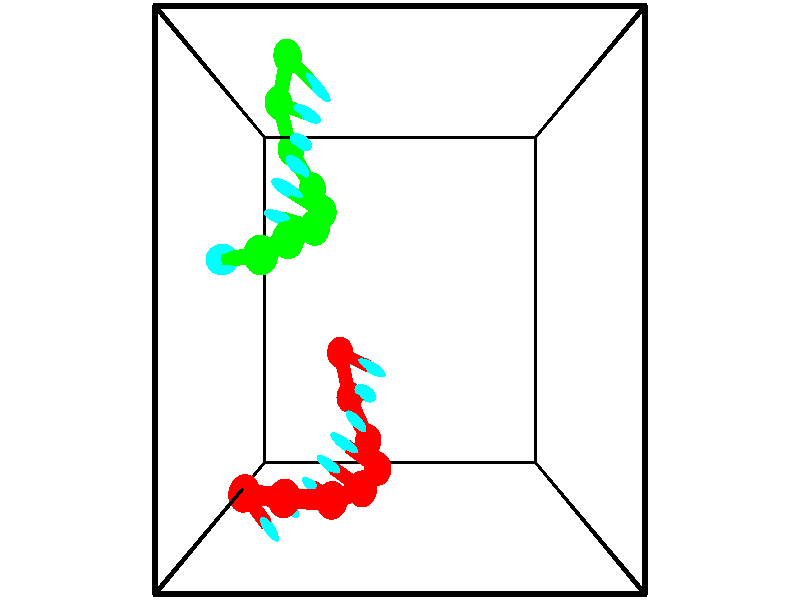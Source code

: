 // switches for output
#declare DRAW_BASES = 1; // possible values are 0, 1; only relevant for DNA ribbons
#declare DRAW_BASES_TYPE = 3; // possible values are 1, 2, 3; only relevant for DNA ribbons
#declare DRAW_FOG = 0; // set to 1 to enable fog

#include "colors.inc"

#include "transforms.inc"
background { rgb <1, 1, 1>}

#default {
   normal{
       ripples 0.25
       frequency 0.20
       turbulence 0.2
       lambda 5
   }
	finish {
		phong 0.1
		phong_size 40.
	}
}

// original window dimensions: 1024x640


// camera settings

camera {
	sky <-0, 1, 0>
	up <-0, 1, 0>
	right 1.6 * <1, 0, 0>
	location <2.5, 2.5, 11.1562>
	look_at <2.5, 2.5, 2.5>
	direction <0, 0, -8.6562>
	angle 67.0682
}


# declare cpy_camera_pos = <2.5, 2.5, 11.1562>;
# if (DRAW_FOG = 1)
fog {
	fog_type 2
	up vnormalize(cpy_camera_pos)
	color rgbt<1,1,1,0.3>
	distance 1e-5
	fog_alt 3e-3
	fog_offset 4
}
# end


// LIGHTS

# declare lum = 6;
global_settings {
	ambient_light rgb lum * <0.05, 0.05, 0.05>
	max_trace_level 15
}# declare cpy_direct_light_amount = 0.25;
light_source
{	1000 * <-1, -1, 1>,
	rgb lum * cpy_direct_light_amount
	parallel
}

light_source
{	1000 * <1, 1, -1>,
	rgb lum * cpy_direct_light_amount
	parallel
}

// strand 0

// nucleotide -1

// particle -1
sphere {
	<1.354119, 1.661808, -0.407142> 0.250000
	pigment { color rgbt <1,0,0,0> }
	no_shadow
}
cylinder {
	<1.703716, 1.535500, -0.259399>,  <1.913475, 1.459715, -0.170754>, 0.100000
	pigment { color rgbt <1,0,0,0> }
	no_shadow
}
cylinder {
	<1.703716, 1.535500, -0.259399>,  <1.354119, 1.661808, -0.407142>, 0.100000
	pigment { color rgbt <1,0,0,0> }
	no_shadow
}

// particle -1
sphere {
	<1.703716, 1.535500, -0.259399> 0.100000
	pigment { color rgbt <1,0,0,0> }
	no_shadow
}
sphere {
	0, 1
	scale<0.080000,0.200000,0.300000>
	matrix <-0.446972, -0.820621, 0.356086,
		0.190659, -0.476309, -0.858358,
		0.873994, -0.315771, 0.369356,
		1.965914, 1.440768, -0.148593>
	pigment { color rgbt <0,1,1,0> }
	no_shadow
}
cylinder {
	<1.523137, 0.932987, -0.515028>,  <1.354119, 1.661808, -0.407142>, 0.130000
	pigment { color rgbt <1,0,0,0> }
	no_shadow
}

// nucleotide -1

// particle -1
sphere {
	<1.523137, 0.932987, -0.515028> 0.250000
	pigment { color rgbt <1,0,0,0> }
	no_shadow
}
cylinder {
	<1.717308, 1.012955, -0.174583>,  <1.833811, 1.060935, 0.029684>, 0.100000
	pigment { color rgbt <1,0,0,0> }
	no_shadow
}
cylinder {
	<1.717308, 1.012955, -0.174583>,  <1.523137, 0.932987, -0.515028>, 0.100000
	pigment { color rgbt <1,0,0,0> }
	no_shadow
}

// particle -1
sphere {
	<1.717308, 1.012955, -0.174583> 0.100000
	pigment { color rgbt <1,0,0,0> }
	no_shadow
}
sphere {
	0, 1
	scale<0.080000,0.200000,0.300000>
	matrix <-0.504377, -0.731130, 0.459404,
		0.714118, -0.652289, -0.254076,
		0.485427, 0.199919, 0.851112,
		1.862936, 1.072930, 0.080750>
	pigment { color rgbt <0,1,1,0> }
	no_shadow
}
cylinder {
	<1.896882, 0.269904, -0.359647>,  <1.523137, 0.932987, -0.515028>, 0.130000
	pigment { color rgbt <1,0,0,0> }
	no_shadow
}

// nucleotide -1

// particle -1
sphere {
	<1.896882, 0.269904, -0.359647> 0.250000
	pigment { color rgbt <1,0,0,0> }
	no_shadow
}
cylinder {
	<1.786663, 0.492638, -0.046211>,  <1.720532, 0.626278, 0.141850>, 0.100000
	pigment { color rgbt <1,0,0,0> }
	no_shadow
}
cylinder {
	<1.786663, 0.492638, -0.046211>,  <1.896882, 0.269904, -0.359647>, 0.100000
	pigment { color rgbt <1,0,0,0> }
	no_shadow
}

// particle -1
sphere {
	<1.786663, 0.492638, -0.046211> 0.100000
	pigment { color rgbt <1,0,0,0> }
	no_shadow
}
sphere {
	0, 1
	scale<0.080000,0.200000,0.300000>
	matrix <-0.545013, -0.761965, 0.349815,
		0.791856, -0.330675, 0.513438,
		-0.275546, 0.556833, 0.783589,
		1.703999, 0.659688, 0.188865>
	pigment { color rgbt <0,1,1,0> }
	no_shadow
}
cylinder {
	<2.095357, -0.028471, 0.301716>,  <1.896882, 0.269904, -0.359647>, 0.130000
	pigment { color rgbt <1,0,0,0> }
	no_shadow
}

// nucleotide -1

// particle -1
sphere {
	<2.095357, -0.028471, 0.301716> 0.250000
	pigment { color rgbt <1,0,0,0> }
	no_shadow
}
cylinder {
	<1.762100, 0.189713, 0.338264>,  <1.562146, 0.320623, 0.360194>, 0.100000
	pigment { color rgbt <1,0,0,0> }
	no_shadow
}
cylinder {
	<1.762100, 0.189713, 0.338264>,  <2.095357, -0.028471, 0.301716>, 0.100000
	pigment { color rgbt <1,0,0,0> }
	no_shadow
}

// particle -1
sphere {
	<1.762100, 0.189713, 0.338264> 0.100000
	pigment { color rgbt <1,0,0,0> }
	no_shadow
}
sphere {
	0, 1
	scale<0.080000,0.200000,0.300000>
	matrix <-0.463562, -0.778831, 0.422530,
		0.301637, 0.309671, 0.901731,
		-0.833142, 0.545460, 0.091372,
		1.512158, 0.353350, 0.365676>
	pigment { color rgbt <0,1,1,0> }
	no_shadow
}
cylinder {
	<1.867702, -0.133190, 1.055633>,  <2.095357, -0.028471, 0.301715>, 0.130000
	pigment { color rgbt <1,0,0,0> }
	no_shadow
}

// nucleotide -1

// particle -1
sphere {
	<1.867702, -0.133190, 1.055633> 0.250000
	pigment { color rgbt <1,0,0,0> }
	no_shadow
}
cylinder {
	<1.543564, 0.002113, 0.864250>,  <1.349081, 0.083295, 0.749420>, 0.100000
	pigment { color rgbt <1,0,0,0> }
	no_shadow
}
cylinder {
	<1.543564, 0.002113, 0.864250>,  <1.867702, -0.133190, 1.055633>, 0.100000
	pigment { color rgbt <1,0,0,0> }
	no_shadow
}

// particle -1
sphere {
	<1.543564, 0.002113, 0.864250> 0.100000
	pigment { color rgbt <1,0,0,0> }
	no_shadow
}
sphere {
	0, 1
	scale<0.080000,0.200000,0.300000>
	matrix <-0.526254, -0.779217, 0.340408,
		-0.257676, 0.527638, 0.809445,
		-0.810346, 0.338258, -0.478457,
		1.300460, 0.103591, 0.720713>
	pigment { color rgbt <0,1,1,0> }
	no_shadow
}
cylinder {
	<1.407049, -0.181936, 1.456896>,  <1.867702, -0.133190, 1.055633>, 0.130000
	pigment { color rgbt <1,0,0,0> }
	no_shadow
}

// nucleotide -1

// particle -1
sphere {
	<1.407049, -0.181936, 1.456896> 0.250000
	pigment { color rgbt <1,0,0,0> }
	no_shadow
}
cylinder {
	<1.186676, -0.169342, 1.123314>,  <1.054452, -0.161785, 0.923165>, 0.100000
	pigment { color rgbt <1,0,0,0> }
	no_shadow
}
cylinder {
	<1.186676, -0.169342, 1.123314>,  <1.407049, -0.181936, 1.456896>, 0.100000
	pigment { color rgbt <1,0,0,0> }
	no_shadow
}

// particle -1
sphere {
	<1.186676, -0.169342, 1.123314> 0.100000
	pigment { color rgbt <1,0,0,0> }
	no_shadow
}
sphere {
	0, 1
	scale<0.080000,0.200000,0.300000>
	matrix <-0.574772, -0.738825, 0.351816,
		-0.605070, 0.673161, 0.425141,
		-0.550934, 0.031486, -0.833955,
		1.021396, -0.159896, 0.873127>
	pigment { color rgbt <0,1,1,0> }
	no_shadow
}
cylinder {
	<0.686690, -0.090177, 1.700318>,  <1.407049, -0.181936, 1.456896>, 0.130000
	pigment { color rgbt <1,0,0,0> }
	no_shadow
}

// nucleotide -1

// particle -1
sphere {
	<0.686690, -0.090177, 1.700318> 0.250000
	pigment { color rgbt <1,0,0,0> }
	no_shadow
}
cylinder {
	<0.669067, -0.256790, 1.337097>,  <0.658494, -0.356758, 1.119164>, 0.100000
	pigment { color rgbt <1,0,0,0> }
	no_shadow
}
cylinder {
	<0.669067, -0.256790, 1.337097>,  <0.686690, -0.090177, 1.700318>, 0.100000
	pigment { color rgbt <1,0,0,0> }
	no_shadow
}

// particle -1
sphere {
	<0.669067, -0.256790, 1.337097> 0.100000
	pigment { color rgbt <1,0,0,0> }
	no_shadow
}
sphere {
	0, 1
	scale<0.080000,0.200000,0.300000>
	matrix <-0.645594, -0.681784, 0.344063,
		-0.762409, 0.601391, -0.238874,
		-0.044056, -0.416532, -0.908053,
		0.655851, -0.381750, 1.064681>
	pigment { color rgbt <0,1,1,0> }
	no_shadow
}
cylinder {
	<-0.020499, -0.106410, 1.390257>,  <0.686690, -0.090177, 1.700318>, 0.130000
	pigment { color rgbt <1,0,0,0> }
	no_shadow
}

// nucleotide -1

// particle -1
sphere {
	<-0.020499, -0.106410, 1.390257> 0.250000
	pigment { color rgbt <1,0,0,0> }
	no_shadow
}
cylinder {
	<0.158779, -0.414284, 1.208397>,  <0.266346, -0.599008, 1.099281>, 0.100000
	pigment { color rgbt <1,0,0,0> }
	no_shadow
}
cylinder {
	<0.158779, -0.414284, 1.208397>,  <-0.020499, -0.106410, 1.390257>, 0.100000
	pigment { color rgbt <1,0,0,0> }
	no_shadow
}

// particle -1
sphere {
	<0.158779, -0.414284, 1.208397> 0.100000
	pigment { color rgbt <1,0,0,0> }
	no_shadow
}
sphere {
	0, 1
	scale<0.080000,0.200000,0.300000>
	matrix <-0.763846, -0.593953, 0.252508,
		-0.464392, 0.234109, -0.854127,
		0.448197, -0.769684, -0.454650,
		0.293238, -0.645189, 1.072002>
	pigment { color rgbt <0,1,1,0> }
	no_shadow
}
// strand 1

// nucleotide -1

// particle -1
sphere {
	<0.445405, 3.052102, 2.253305> 0.250000
	pigment { color rgbt <0,1,0,0> }
	no_shadow
}
cylinder {
	<0.074879, 3.028961, 2.104393>,  <-0.147437, 3.015077, 2.015046>, 0.100000
	pigment { color rgbt <0,1,0,0> }
	no_shadow
}
cylinder {
	<0.074879, 3.028961, 2.104393>,  <0.445405, 3.052102, 2.253305>, 0.100000
	pigment { color rgbt <0,1,0,0> }
	no_shadow
}

// particle -1
sphere {
	<0.074879, 3.028961, 2.104393> 0.100000
	pigment { color rgbt <0,1,0,0> }
	no_shadow
}
sphere {
	0, 1
	scale<0.080000,0.200000,0.300000>
	matrix <-0.362075, -0.136392, 0.922117,
		-0.104123, 0.988964, 0.105395,
		-0.926315, -0.057852, -0.372280,
		-0.203016, 3.011606, 1.992709>
	pigment { color rgbt <0,1,1,0> }
	no_shadow
}
cylinder {
	<0.733037, 3.286150, 1.642565>,  <0.445405, 3.052102, 2.253305>, 0.130000
	pigment { color rgbt <0,1,0,0> }
	no_shadow
}

// nucleotide -1

// particle -1
sphere {
	<0.733037, 3.286150, 1.642565> 0.250000
	pigment { color rgbt <0,1,0,0> }
	no_shadow
}
cylinder {
	<0.504335, 3.281853, 1.314423>,  <0.367114, 3.279275, 1.117537>, 0.100000
	pigment { color rgbt <0,1,0,0> }
	no_shadow
}
cylinder {
	<0.504335, 3.281853, 1.314423>,  <0.733037, 3.286150, 1.642565>, 0.100000
	pigment { color rgbt <0,1,0,0> }
	no_shadow
}

// particle -1
sphere {
	<0.504335, 3.281853, 1.314423> 0.100000
	pigment { color rgbt <0,1,0,0> }
	no_shadow
}
sphere {
	0, 1
	scale<0.080000,0.200000,0.300000>
	matrix <0.065265, 0.996150, -0.058531,
		0.817825, -0.087006, -0.568852,
		-0.571754, -0.010742, -0.820355,
		0.332809, 3.278630, 1.068316>
	pigment { color rgbt <0,1,1,0> }
	no_shadow
}
cylinder {
	<1.080228, 3.500801, 1.111399>,  <0.733037, 3.286150, 1.642565>, 0.130000
	pigment { color rgbt <0,1,0,0> }
	no_shadow
}

// nucleotide -1

// particle -1
sphere {
	<1.080228, 3.500801, 1.111399> 0.250000
	pigment { color rgbt <0,1,0,0> }
	no_shadow
}
cylinder {
	<0.717171, 3.596748, 0.973618>,  <0.499336, 3.654317, 0.890949>, 0.100000
	pigment { color rgbt <0,1,0,0> }
	no_shadow
}
cylinder {
	<0.717171, 3.596748, 0.973618>,  <1.080228, 3.500801, 1.111399>, 0.100000
	pigment { color rgbt <0,1,0,0> }
	no_shadow
}

// particle -1
sphere {
	<0.717171, 3.596748, 0.973618> 0.100000
	pigment { color rgbt <0,1,0,0> }
	no_shadow
}
sphere {
	0, 1
	scale<0.080000,0.200000,0.300000>
	matrix <0.311737, 0.934746, -0.170500,
		0.281078, -0.262132, -0.923191,
		-0.907643, 0.239869, -0.344453,
		0.444878, 3.668709, 0.870282>
	pigment { color rgbt <0,1,1,0> }
	no_shadow
}
cylinder {
	<1.121244, 3.805547, 0.415622>,  <1.080228, 3.500801, 1.111399>, 0.130000
	pigment { color rgbt <0,1,0,0> }
	no_shadow
}

// nucleotide -1

// particle -1
sphere {
	<1.121244, 3.805547, 0.415622> 0.250000
	pigment { color rgbt <0,1,0,0> }
	no_shadow
}
cylinder {
	<0.794109, 3.969910, 0.576767>,  <0.597828, 4.068527, 0.673454>, 0.100000
	pigment { color rgbt <0,1,0,0> }
	no_shadow
}
cylinder {
	<0.794109, 3.969910, 0.576767>,  <1.121244, 3.805547, 0.415622>, 0.100000
	pigment { color rgbt <0,1,0,0> }
	no_shadow
}

// particle -1
sphere {
	<0.794109, 3.969910, 0.576767> 0.100000
	pigment { color rgbt <0,1,0,0> }
	no_shadow
}
sphere {
	0, 1
	scale<0.080000,0.200000,0.300000>
	matrix <0.313534, 0.905228, -0.286808,
		-0.482533, -0.108251, -0.869162,
		-0.817837, 0.410907, 0.402862,
		0.548758, 4.093182, 0.697626>
	pigment { color rgbt <0,1,1,0> }
	no_shadow
}
cylinder {
	<0.863369, 4.235352, -0.136325>,  <1.121244, 3.805547, 0.415622>, 0.130000
	pigment { color rgbt <0,1,0,0> }
	no_shadow
}

// nucleotide -1

// particle -1
sphere {
	<0.863369, 4.235352, -0.136325> 0.250000
	pigment { color rgbt <0,1,0,0> }
	no_shadow
}
cylinder {
	<0.765444, 4.363800, 0.229614>,  <0.706689, 4.440869, 0.449178>, 0.100000
	pigment { color rgbt <0,1,0,0> }
	no_shadow
}
cylinder {
	<0.765444, 4.363800, 0.229614>,  <0.863369, 4.235352, -0.136325>, 0.100000
	pigment { color rgbt <0,1,0,0> }
	no_shadow
}

// particle -1
sphere {
	<0.765444, 4.363800, 0.229614> 0.100000
	pigment { color rgbt <0,1,0,0> }
	no_shadow
}
sphere {
	0, 1
	scale<0.080000,0.200000,0.300000>
	matrix <0.340923, 0.911817, -0.228826,
		-0.907655, 0.255874, -0.332703,
		-0.244813, 0.321121, 0.914848,
		0.692000, 4.460136, 0.504069>
	pigment { color rgbt <0,1,1,0> }
	no_shadow
}
cylinder {
	<0.440146, 4.867632, -0.249211>,  <0.863369, 4.235352, -0.136325>, 0.130000
	pigment { color rgbt <0,1,0,0> }
	no_shadow
}

// nucleotide -1

// particle -1
sphere {
	<0.440146, 4.867632, -0.249211> 0.250000
	pigment { color rgbt <0,1,0,0> }
	no_shadow
}
cylinder {
	<0.607023, 4.855034, 0.114098>,  <0.707150, 4.847475, 0.332083>, 0.100000
	pigment { color rgbt <0,1,0,0> }
	no_shadow
}
cylinder {
	<0.607023, 4.855034, 0.114098>,  <0.440146, 4.867632, -0.249211>, 0.100000
	pigment { color rgbt <0,1,0,0> }
	no_shadow
}

// particle -1
sphere {
	<0.607023, 4.855034, 0.114098> 0.100000
	pigment { color rgbt <0,1,0,0> }
	no_shadow
}
sphere {
	0, 1
	scale<0.080000,0.200000,0.300000>
	matrix <0.392947, 0.907405, -0.149026,
		-0.819477, 0.419076, 0.390940,
		0.417194, -0.031495, 0.908272,
		0.732181, 4.845585, 0.386579>
	pigment { color rgbt <0,1,1,0> }
	no_shadow
}
cylinder {
	<0.269297, 5.512471, 0.073594>,  <0.440146, 4.867632, -0.249211>, 0.130000
	pigment { color rgbt <0,1,0,0> }
	no_shadow
}

// nucleotide -1

// particle -1
sphere {
	<0.269297, 5.512471, 0.073594> 0.250000
	pigment { color rgbt <0,1,0,0> }
	no_shadow
}
cylinder {
	<0.596529, 5.371330, 0.255249>,  <0.792868, 5.286645, 0.364242>, 0.100000
	pigment { color rgbt <0,1,0,0> }
	no_shadow
}
cylinder {
	<0.596529, 5.371330, 0.255249>,  <0.269297, 5.512471, 0.073594>, 0.100000
	pigment { color rgbt <0,1,0,0> }
	no_shadow
}

// particle -1
sphere {
	<0.596529, 5.371330, 0.255249> 0.100000
	pigment { color rgbt <0,1,0,0> }
	no_shadow
}
sphere {
	0, 1
	scale<0.080000,0.200000,0.300000>
	matrix <0.454535, 0.880489, -0.134678,
		-0.352343, 0.316599, 0.880693,
		0.818079, -0.352853, 0.454139,
		0.841953, 5.265474, 0.391491>
	pigment { color rgbt <0,1,1,0> }
	no_shadow
}
cylinder {
	<0.493545, 6.126362, 0.374972>,  <0.269297, 5.512471, 0.073594>, 0.130000
	pigment { color rgbt <0,1,0,0> }
	no_shadow
}

// nucleotide -1

// particle -1
sphere {
	<0.493545, 6.126362, 0.374972> 0.250000
	pigment { color rgbt <0,1,0,0> }
	no_shadow
}
cylinder {
	<0.795820, 5.864906, 0.358528>,  <0.977185, 5.708033, 0.348662>, 0.100000
	pigment { color rgbt <0,1,0,0> }
	no_shadow
}
cylinder {
	<0.795820, 5.864906, 0.358528>,  <0.493545, 6.126362, 0.374972>, 0.100000
	pigment { color rgbt <0,1,0,0> }
	no_shadow
}

// particle -1
sphere {
	<0.795820, 5.864906, 0.358528> 0.100000
	pigment { color rgbt <0,1,0,0> }
	no_shadow
}
sphere {
	0, 1
	scale<0.080000,0.200000,0.300000>
	matrix <0.644145, 0.753122, -0.133731,
		0.118371, 0.074579, 0.990165,
		0.755688, -0.653640, -0.041108,
		1.022527, 5.668814, 0.346196>
	pigment { color rgbt <0,1,1,0> }
	no_shadow
}
// box output
cylinder {
	<0.000000, 0.000000, 0.000000>,  <5.000000, 0.000000, 0.000000>, 0.025000
	pigment { color rgbt <0,0,0,0> }
	no_shadow
}
cylinder {
	<0.000000, 0.000000, 0.000000>,  <0.000000, 5.000000, 0.000000>, 0.025000
	pigment { color rgbt <0,0,0,0> }
	no_shadow
}
cylinder {
	<0.000000, 0.000000, 0.000000>,  <0.000000, 0.000000, 5.000000>, 0.025000
	pigment { color rgbt <0,0,0,0> }
	no_shadow
}
cylinder {
	<5.000000, 5.000000, 5.000000>,  <0.000000, 5.000000, 5.000000>, 0.025000
	pigment { color rgbt <0,0,0,0> }
	no_shadow
}
cylinder {
	<5.000000, 5.000000, 5.000000>,  <5.000000, 0.000000, 5.000000>, 0.025000
	pigment { color rgbt <0,0,0,0> }
	no_shadow
}
cylinder {
	<5.000000, 5.000000, 5.000000>,  <5.000000, 5.000000, 0.000000>, 0.025000
	pigment { color rgbt <0,0,0,0> }
	no_shadow
}
cylinder {
	<0.000000, 0.000000, 5.000000>,  <0.000000, 5.000000, 5.000000>, 0.025000
	pigment { color rgbt <0,0,0,0> }
	no_shadow
}
cylinder {
	<0.000000, 0.000000, 5.000000>,  <5.000000, 0.000000, 5.000000>, 0.025000
	pigment { color rgbt <0,0,0,0> }
	no_shadow
}
cylinder {
	<5.000000, 5.000000, 0.000000>,  <0.000000, 5.000000, 0.000000>, 0.025000
	pigment { color rgbt <0,0,0,0> }
	no_shadow
}
cylinder {
	<5.000000, 5.000000, 0.000000>,  <5.000000, 0.000000, 0.000000>, 0.025000
	pigment { color rgbt <0,0,0,0> }
	no_shadow
}
cylinder {
	<5.000000, 0.000000, 5.000000>,  <5.000000, 0.000000, 0.000000>, 0.025000
	pigment { color rgbt <0,0,0,0> }
	no_shadow
}
cylinder {
	<0.000000, 5.000000, 0.000000>,  <0.000000, 5.000000, 5.000000>, 0.025000
	pigment { color rgbt <0,0,0,0> }
	no_shadow
}
// end of box output
